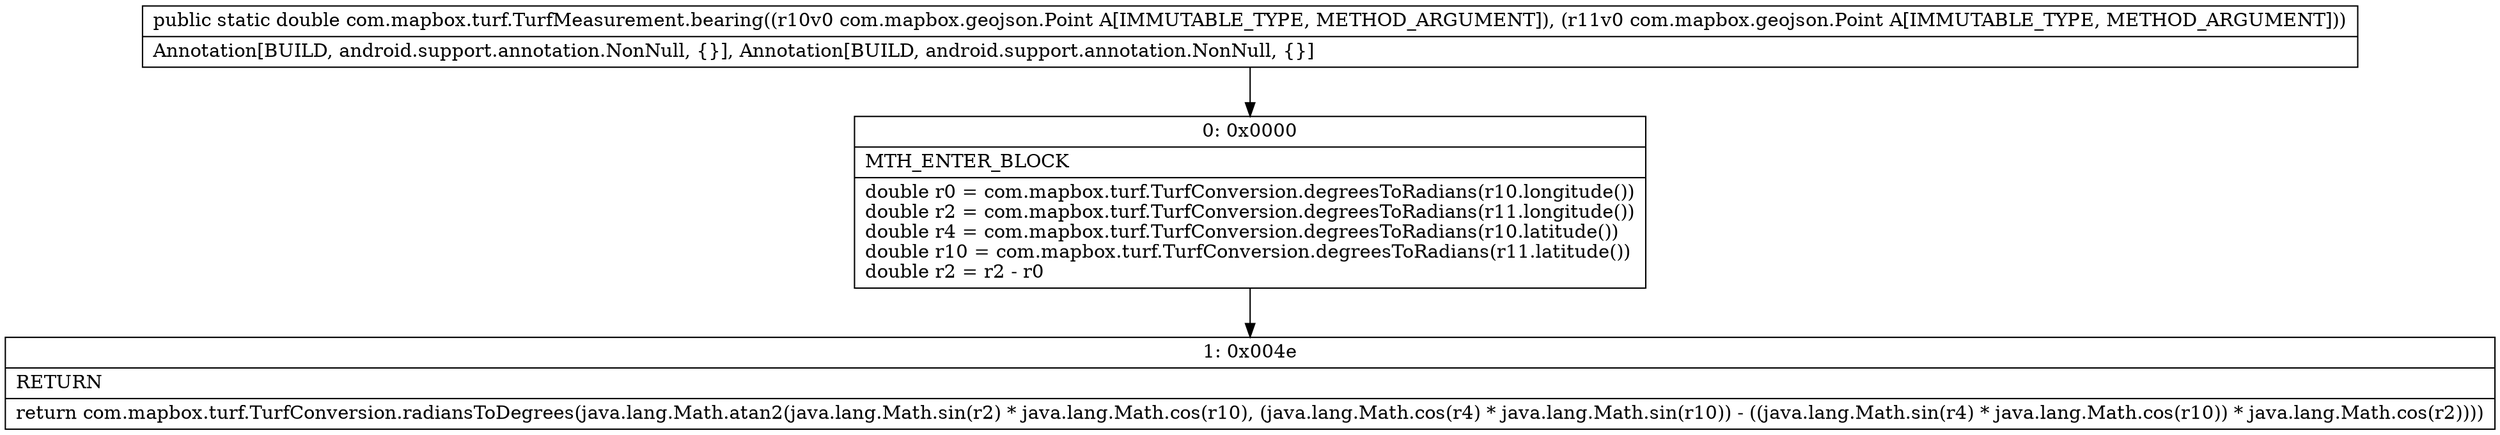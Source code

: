digraph "CFG forcom.mapbox.turf.TurfMeasurement.bearing(Lcom\/mapbox\/geojson\/Point;Lcom\/mapbox\/geojson\/Point;)D" {
Node_0 [shape=record,label="{0\:\ 0x0000|MTH_ENTER_BLOCK\l|double r0 = com.mapbox.turf.TurfConversion.degreesToRadians(r10.longitude())\ldouble r2 = com.mapbox.turf.TurfConversion.degreesToRadians(r11.longitude())\ldouble r4 = com.mapbox.turf.TurfConversion.degreesToRadians(r10.latitude())\ldouble r10 = com.mapbox.turf.TurfConversion.degreesToRadians(r11.latitude())\ldouble r2 = r2 \- r0\l}"];
Node_1 [shape=record,label="{1\:\ 0x004e|RETURN\l|return com.mapbox.turf.TurfConversion.radiansToDegrees(java.lang.Math.atan2(java.lang.Math.sin(r2) * java.lang.Math.cos(r10), (java.lang.Math.cos(r4) * java.lang.Math.sin(r10)) \- ((java.lang.Math.sin(r4) * java.lang.Math.cos(r10)) * java.lang.Math.cos(r2))))\l}"];
MethodNode[shape=record,label="{public static double com.mapbox.turf.TurfMeasurement.bearing((r10v0 com.mapbox.geojson.Point A[IMMUTABLE_TYPE, METHOD_ARGUMENT]), (r11v0 com.mapbox.geojson.Point A[IMMUTABLE_TYPE, METHOD_ARGUMENT]))  | Annotation[BUILD, android.support.annotation.NonNull, \{\}], Annotation[BUILD, android.support.annotation.NonNull, \{\}]\l}"];
MethodNode -> Node_0;
Node_0 -> Node_1;
}

